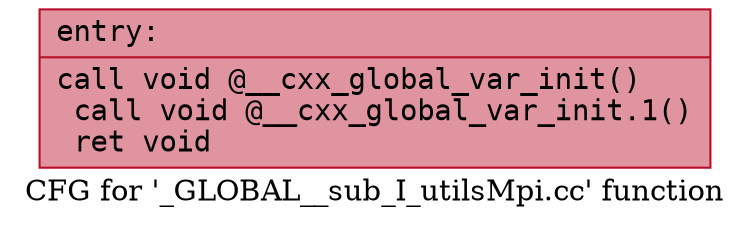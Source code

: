 digraph "CFG for '_GLOBAL__sub_I_utilsMpi.cc' function" {
	label="CFG for '_GLOBAL__sub_I_utilsMpi.cc' function";

	Node0x55ce002a2bf0 [shape=record,color="#b70d28ff", style=filled, fillcolor="#b70d2870" fontname="Courier",label="{entry:\l|  call void @__cxx_global_var_init()\l  call void @__cxx_global_var_init.1()\l  ret void\l}"];
}
